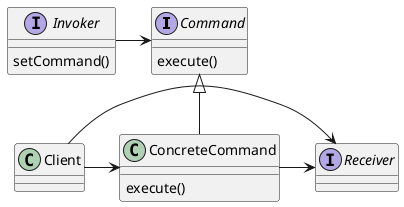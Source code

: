 @startuml

interface Command {
execute()
}
interface Invoker {
setCommand()
}
interface Receiver
class Client

Command <|-- ConcreteCommand
ConcreteCommand -> Receiver
Invoker -> Command
Client -> ConcreteCommand
Client -> Receiver


class ConcreteCommand {
execute()
}

@enduml
